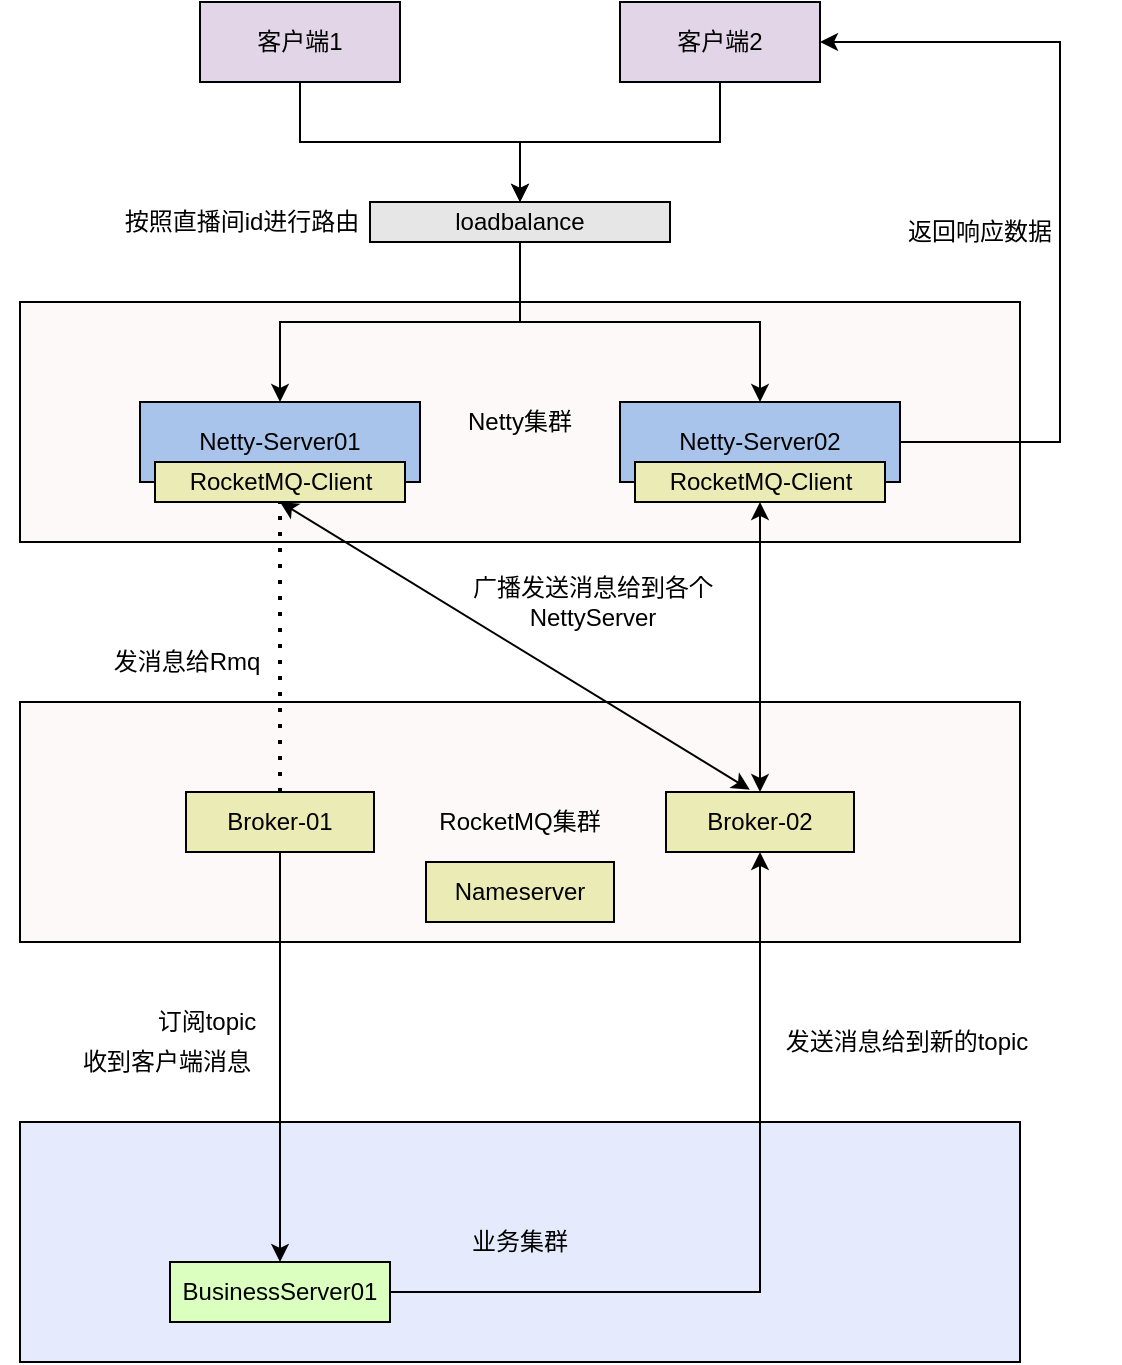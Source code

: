 <mxfile version="17.4.1" type="github">
  <diagram id="0dCZxyW4x5zEOJx5_g3J" name="Page-1">
    <mxGraphModel dx="322" dy="532" grid="1" gridSize="10" guides="1" tooltips="1" connect="1" arrows="1" fold="1" page="1" pageScale="1" pageWidth="827" pageHeight="1169" math="0" shadow="0">
      <root>
        <mxCell id="0" />
        <mxCell id="1" parent="0" />
        <mxCell id="oNxq9JDDvM6uJv1V1Ub6-12" style="edgeStyle=orthogonalEdgeStyle;rounded=0;orthogonalLoop=1;jettySize=auto;html=1;" edge="1" parent="1" source="oNxq9JDDvM6uJv1V1Ub6-1" target="oNxq9JDDvM6uJv1V1Ub6-10">
          <mxGeometry relative="1" as="geometry" />
        </mxCell>
        <mxCell id="oNxq9JDDvM6uJv1V1Ub6-1" value="客户端1" style="rounded=0;whiteSpace=wrap;html=1;fillColor=#E1D5E7;" vertex="1" parent="1">
          <mxGeometry x="1150" y="90" width="100" height="40" as="geometry" />
        </mxCell>
        <mxCell id="oNxq9JDDvM6uJv1V1Ub6-13" style="edgeStyle=orthogonalEdgeStyle;rounded=0;orthogonalLoop=1;jettySize=auto;html=1;entryX=0.5;entryY=0;entryDx=0;entryDy=0;" edge="1" parent="1" source="oNxq9JDDvM6uJv1V1Ub6-4" target="oNxq9JDDvM6uJv1V1Ub6-10">
          <mxGeometry relative="1" as="geometry" />
        </mxCell>
        <mxCell id="oNxq9JDDvM6uJv1V1Ub6-4" value="客户端2" style="rounded=0;whiteSpace=wrap;html=1;fillColor=#E1D5E7;" vertex="1" parent="1">
          <mxGeometry x="1360" y="90" width="100" height="40" as="geometry" />
        </mxCell>
        <mxCell id="oNxq9JDDvM6uJv1V1Ub6-9" value="Netty集群" style="rounded=0;whiteSpace=wrap;html=1;fillColor=#FCF9F8;" vertex="1" parent="1">
          <mxGeometry x="1060" y="240" width="500" height="120" as="geometry" />
        </mxCell>
        <mxCell id="oNxq9JDDvM6uJv1V1Ub6-5" value="Netty-Server01" style="rounded=0;whiteSpace=wrap;html=1;fillColor=#A9C4EB;" vertex="1" parent="1">
          <mxGeometry x="1120" y="290" width="140" height="40" as="geometry" />
        </mxCell>
        <mxCell id="oNxq9JDDvM6uJv1V1Ub6-42" style="edgeStyle=orthogonalEdgeStyle;rounded=0;orthogonalLoop=1;jettySize=auto;html=1;entryX=1;entryY=0.5;entryDx=0;entryDy=0;" edge="1" parent="1" source="oNxq9JDDvM6uJv1V1Ub6-6" target="oNxq9JDDvM6uJv1V1Ub6-4">
          <mxGeometry relative="1" as="geometry">
            <mxPoint x="1580" y="200" as="targetPoint" />
            <Array as="points">
              <mxPoint x="1580" y="310" />
              <mxPoint x="1580" y="110" />
            </Array>
          </mxGeometry>
        </mxCell>
        <mxCell id="oNxq9JDDvM6uJv1V1Ub6-6" value="Netty-Server02" style="rounded=0;whiteSpace=wrap;html=1;fillColor=#A9C4EB;" vertex="1" parent="1">
          <mxGeometry x="1360" y="290" width="140" height="40" as="geometry" />
        </mxCell>
        <mxCell id="oNxq9JDDvM6uJv1V1Ub6-14" style="edgeStyle=orthogonalEdgeStyle;rounded=0;orthogonalLoop=1;jettySize=auto;html=1;" edge="1" parent="1" source="oNxq9JDDvM6uJv1V1Ub6-10" target="oNxq9JDDvM6uJv1V1Ub6-5">
          <mxGeometry relative="1" as="geometry" />
        </mxCell>
        <mxCell id="oNxq9JDDvM6uJv1V1Ub6-15" style="edgeStyle=orthogonalEdgeStyle;rounded=0;orthogonalLoop=1;jettySize=auto;html=1;" edge="1" parent="1" source="oNxq9JDDvM6uJv1V1Ub6-10" target="oNxq9JDDvM6uJv1V1Ub6-6">
          <mxGeometry relative="1" as="geometry" />
        </mxCell>
        <mxCell id="oNxq9JDDvM6uJv1V1Ub6-10" value="loadbalance" style="rounded=0;whiteSpace=wrap;html=1;fillColor=#E6E6E6;" vertex="1" parent="1">
          <mxGeometry x="1235" y="190" width="150" height="20" as="geometry" />
        </mxCell>
        <mxCell id="oNxq9JDDvM6uJv1V1Ub6-16" value="按照直播间id进行路由" style="text;html=1;strokeColor=none;fillColor=none;align=center;verticalAlign=middle;whiteSpace=wrap;rounded=0;" vertex="1" parent="1">
          <mxGeometry x="1101" y="185" width="140" height="30" as="geometry" />
        </mxCell>
        <mxCell id="oNxq9JDDvM6uJv1V1Ub6-17" value="RocketMQ集群" style="rounded=0;whiteSpace=wrap;html=1;fillColor=#FCF9F8;" vertex="1" parent="1">
          <mxGeometry x="1060" y="440" width="500" height="120" as="geometry" />
        </mxCell>
        <mxCell id="oNxq9JDDvM6uJv1V1Ub6-19" value="RocketMQ-Client" style="rounded=0;whiteSpace=wrap;html=1;fillColor=#EBEBB5;" vertex="1" parent="1">
          <mxGeometry x="1127.5" y="320" width="125" height="20" as="geometry" />
        </mxCell>
        <mxCell id="oNxq9JDDvM6uJv1V1Ub6-20" value="RocketMQ-Client" style="rounded=0;whiteSpace=wrap;html=1;fillColor=#EBEBB5;" vertex="1" parent="1">
          <mxGeometry x="1367.5" y="320" width="125" height="20" as="geometry" />
        </mxCell>
        <mxCell id="oNxq9JDDvM6uJv1V1Ub6-21" value="Broker-01" style="rounded=0;whiteSpace=wrap;html=1;fillColor=#EBEBB5;" vertex="1" parent="1">
          <mxGeometry x="1143" y="485" width="94" height="30" as="geometry" />
        </mxCell>
        <mxCell id="oNxq9JDDvM6uJv1V1Ub6-22" value="Broker-02" style="rounded=0;whiteSpace=wrap;html=1;fillColor=#EBEBB5;" vertex="1" parent="1">
          <mxGeometry x="1383" y="485" width="94" height="30" as="geometry" />
        </mxCell>
        <mxCell id="oNxq9JDDvM6uJv1V1Ub6-23" value="Nameserver" style="rounded=0;whiteSpace=wrap;html=1;fillColor=#EBEBB5;" vertex="1" parent="1">
          <mxGeometry x="1263" y="520" width="94" height="30" as="geometry" />
        </mxCell>
        <mxCell id="oNxq9JDDvM6uJv1V1Ub6-26" value="" style="endArrow=none;dashed=1;html=1;dashPattern=1 3;strokeWidth=2;rounded=0;entryX=0.5;entryY=1;entryDx=0;entryDy=0;" edge="1" parent="1" source="oNxq9JDDvM6uJv1V1Ub6-21" target="oNxq9JDDvM6uJv1V1Ub6-19">
          <mxGeometry width="50" height="50" relative="1" as="geometry">
            <mxPoint x="940" y="410" as="sourcePoint" />
            <mxPoint x="950" y="330" as="targetPoint" />
          </mxGeometry>
        </mxCell>
        <mxCell id="oNxq9JDDvM6uJv1V1Ub6-28" value="发消息给Rmq" style="text;html=1;strokeColor=none;fillColor=none;align=center;verticalAlign=middle;whiteSpace=wrap;rounded=0;" vertex="1" parent="1">
          <mxGeometry x="1060" y="410" width="167" height="20" as="geometry" />
        </mxCell>
        <mxCell id="oNxq9JDDvM6uJv1V1Ub6-29" value="业务集群" style="rounded=0;whiteSpace=wrap;html=1;fillColor=#E5EBFC;" vertex="1" parent="1">
          <mxGeometry x="1060" y="650" width="500" height="120" as="geometry" />
        </mxCell>
        <mxCell id="oNxq9JDDvM6uJv1V1Ub6-36" style="edgeStyle=orthogonalEdgeStyle;rounded=0;orthogonalLoop=1;jettySize=auto;html=1;entryX=0.5;entryY=1;entryDx=0;entryDy=0;" edge="1" parent="1" source="oNxq9JDDvM6uJv1V1Ub6-30" target="oNxq9JDDvM6uJv1V1Ub6-22">
          <mxGeometry relative="1" as="geometry" />
        </mxCell>
        <mxCell id="oNxq9JDDvM6uJv1V1Ub6-30" value="BusinessServer01" style="rounded=0;whiteSpace=wrap;html=1;fillColor=#DBFFBF;" vertex="1" parent="1">
          <mxGeometry x="1135" y="720" width="110" height="30" as="geometry" />
        </mxCell>
        <mxCell id="oNxq9JDDvM6uJv1V1Ub6-32" style="edgeStyle=orthogonalEdgeStyle;rounded=0;orthogonalLoop=1;jettySize=auto;html=1;" edge="1" parent="1" source="oNxq9JDDvM6uJv1V1Ub6-21" target="oNxq9JDDvM6uJv1V1Ub6-30">
          <mxGeometry relative="1" as="geometry" />
        </mxCell>
        <mxCell id="oNxq9JDDvM6uJv1V1Ub6-34" value="订阅topic" style="text;html=1;strokeColor=none;fillColor=none;align=center;verticalAlign=middle;whiteSpace=wrap;rounded=0;" vertex="1" parent="1">
          <mxGeometry x="1070" y="590" width="167" height="20" as="geometry" />
        </mxCell>
        <mxCell id="oNxq9JDDvM6uJv1V1Ub6-35" value="收到客户端消息" style="text;html=1;strokeColor=none;fillColor=none;align=center;verticalAlign=middle;whiteSpace=wrap;rounded=0;" vertex="1" parent="1">
          <mxGeometry x="1050" y="610" width="167" height="20" as="geometry" />
        </mxCell>
        <mxCell id="oNxq9JDDvM6uJv1V1Ub6-37" value="发送消息给到新的topic" style="text;html=1;strokeColor=none;fillColor=none;align=center;verticalAlign=middle;whiteSpace=wrap;rounded=0;" vertex="1" parent="1">
          <mxGeometry x="1420" y="600" width="167" height="20" as="geometry" />
        </mxCell>
        <mxCell id="oNxq9JDDvM6uJv1V1Ub6-38" value="" style="endArrow=classic;startArrow=classic;html=1;rounded=0;entryX=0.446;entryY=-0.038;entryDx=0;entryDy=0;entryPerimeter=0;exitX=0.5;exitY=1;exitDx=0;exitDy=0;" edge="1" parent="1" source="oNxq9JDDvM6uJv1V1Ub6-19" target="oNxq9JDDvM6uJv1V1Ub6-22">
          <mxGeometry width="50" height="50" relative="1" as="geometry">
            <mxPoint x="1240" y="430" as="sourcePoint" />
            <mxPoint x="1290" y="380" as="targetPoint" />
          </mxGeometry>
        </mxCell>
        <mxCell id="oNxq9JDDvM6uJv1V1Ub6-39" value="" style="endArrow=classic;startArrow=classic;html=1;rounded=0;entryX=0.5;entryY=0;entryDx=0;entryDy=0;" edge="1" parent="1" source="oNxq9JDDvM6uJv1V1Ub6-20" target="oNxq9JDDvM6uJv1V1Ub6-22">
          <mxGeometry width="50" height="50" relative="1" as="geometry">
            <mxPoint x="1200" y="350.0" as="sourcePoint" />
            <mxPoint x="1434.924" y="493.86" as="targetPoint" />
          </mxGeometry>
        </mxCell>
        <mxCell id="oNxq9JDDvM6uJv1V1Ub6-40" value="广播发送消息给到各个NettyServer" style="text;html=1;strokeColor=none;fillColor=none;align=center;verticalAlign=middle;whiteSpace=wrap;rounded=0;" vertex="1" parent="1">
          <mxGeometry x="1263" y="380" width="167" height="20" as="geometry" />
        </mxCell>
        <mxCell id="oNxq9JDDvM6uJv1V1Ub6-43" value="返回响应数据" style="text;html=1;strokeColor=none;fillColor=none;align=center;verticalAlign=middle;whiteSpace=wrap;rounded=0;" vertex="1" parent="1">
          <mxGeometry x="1470" y="190" width="140" height="30" as="geometry" />
        </mxCell>
      </root>
    </mxGraphModel>
  </diagram>
</mxfile>

